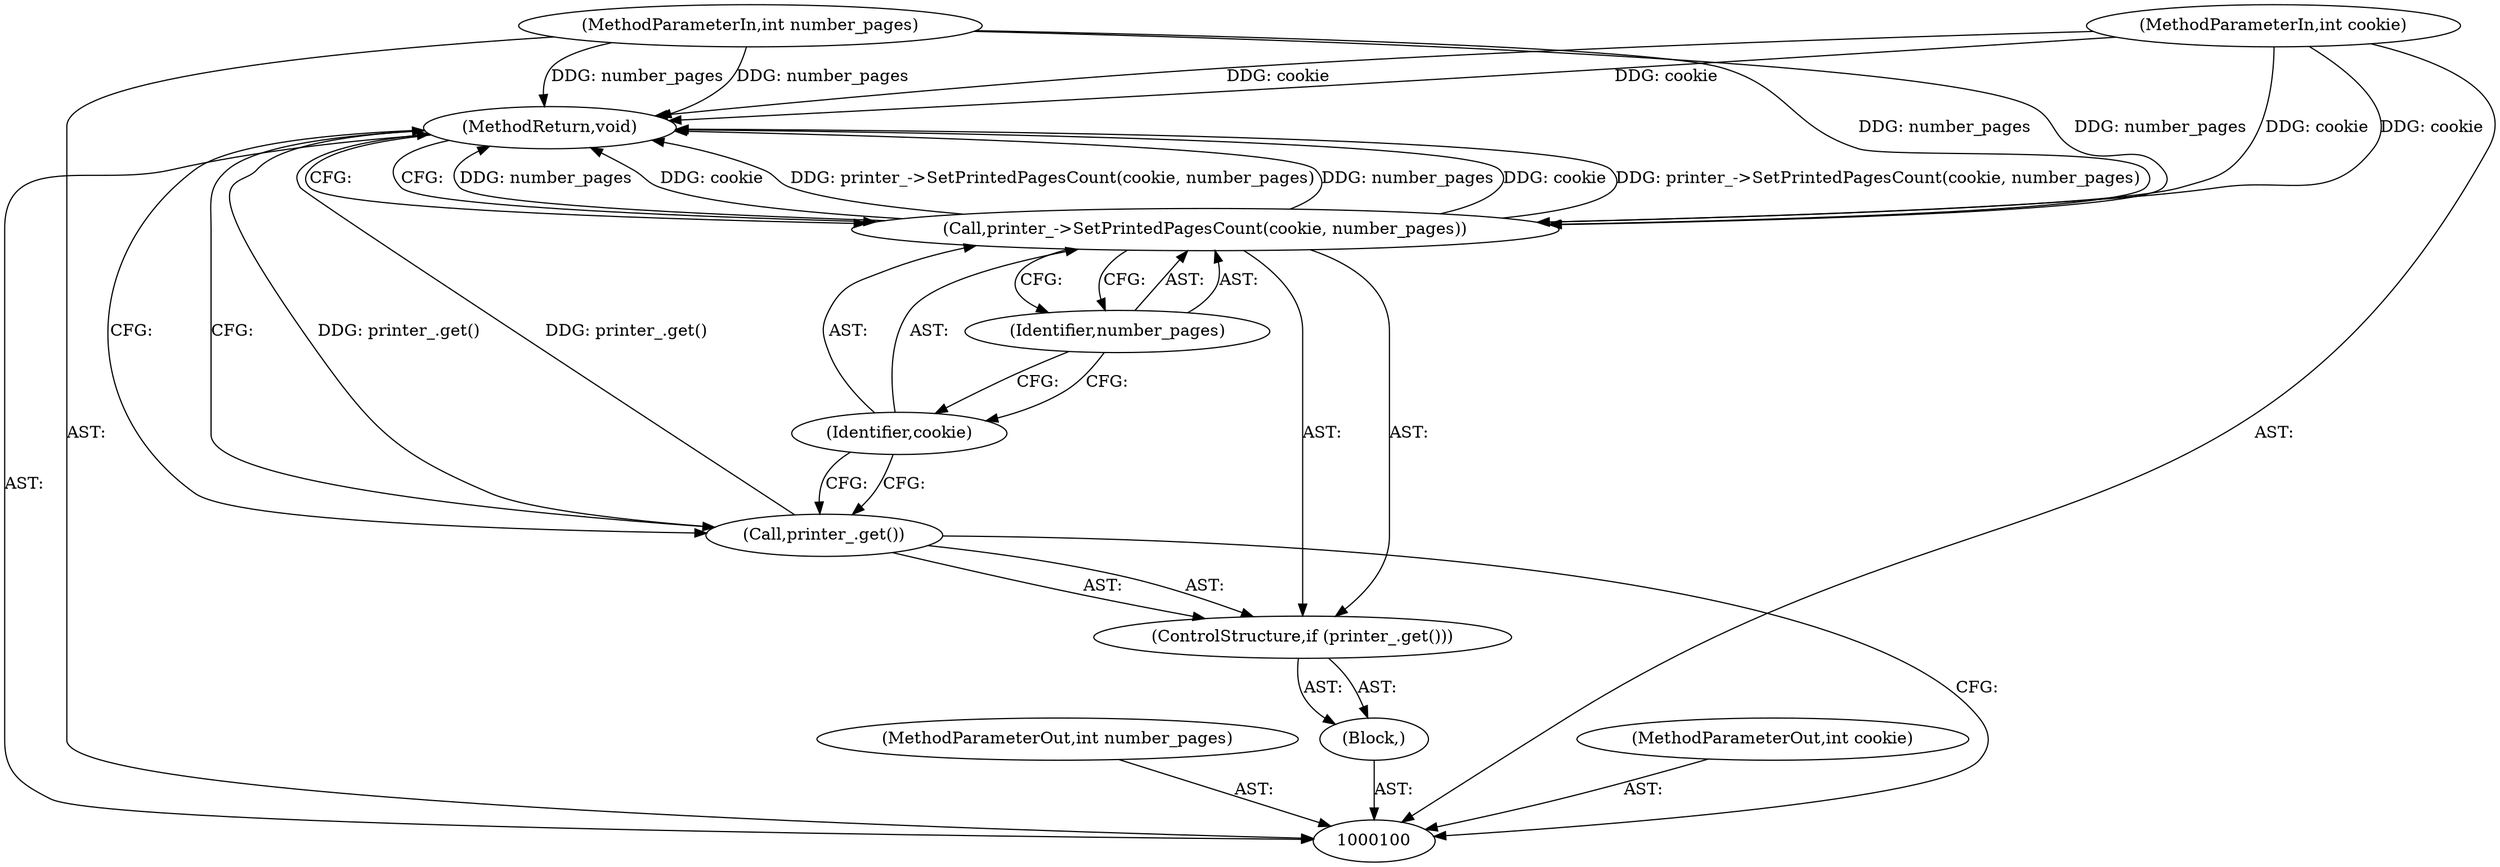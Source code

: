 digraph "1_Chrome_116d0963cadfbf55ef2ec3d13781987c4d80517a_28" {
"1000109" [label="(MethodReturn,void)"];
"1000102" [label="(MethodParameterIn,int number_pages)"];
"1000122" [label="(MethodParameterOut,int number_pages)"];
"1000103" [label="(Block,)"];
"1000101" [label="(MethodParameterIn,int cookie)"];
"1000121" [label="(MethodParameterOut,int cookie)"];
"1000104" [label="(ControlStructure,if (printer_.get()))"];
"1000105" [label="(Call,printer_.get())"];
"1000107" [label="(Identifier,cookie)"];
"1000106" [label="(Call,printer_->SetPrintedPagesCount(cookie, number_pages))"];
"1000108" [label="(Identifier,number_pages)"];
"1000109" -> "1000100"  [label="AST: "];
"1000109" -> "1000106"  [label="CFG: "];
"1000109" -> "1000105"  [label="CFG: "];
"1000106" -> "1000109"  [label="DDG: number_pages"];
"1000106" -> "1000109"  [label="DDG: cookie"];
"1000106" -> "1000109"  [label="DDG: printer_->SetPrintedPagesCount(cookie, number_pages)"];
"1000105" -> "1000109"  [label="DDG: printer_.get()"];
"1000102" -> "1000109"  [label="DDG: number_pages"];
"1000101" -> "1000109"  [label="DDG: cookie"];
"1000102" -> "1000100"  [label="AST: "];
"1000102" -> "1000109"  [label="DDG: number_pages"];
"1000102" -> "1000106"  [label="DDG: number_pages"];
"1000122" -> "1000100"  [label="AST: "];
"1000103" -> "1000100"  [label="AST: "];
"1000104" -> "1000103"  [label="AST: "];
"1000101" -> "1000100"  [label="AST: "];
"1000101" -> "1000109"  [label="DDG: cookie"];
"1000101" -> "1000106"  [label="DDG: cookie"];
"1000121" -> "1000100"  [label="AST: "];
"1000104" -> "1000103"  [label="AST: "];
"1000105" -> "1000104"  [label="AST: "];
"1000106" -> "1000104"  [label="AST: "];
"1000105" -> "1000104"  [label="AST: "];
"1000105" -> "1000100"  [label="CFG: "];
"1000107" -> "1000105"  [label="CFG: "];
"1000109" -> "1000105"  [label="CFG: "];
"1000105" -> "1000109"  [label="DDG: printer_.get()"];
"1000107" -> "1000106"  [label="AST: "];
"1000107" -> "1000105"  [label="CFG: "];
"1000108" -> "1000107"  [label="CFG: "];
"1000106" -> "1000104"  [label="AST: "];
"1000106" -> "1000108"  [label="CFG: "];
"1000107" -> "1000106"  [label="AST: "];
"1000108" -> "1000106"  [label="AST: "];
"1000109" -> "1000106"  [label="CFG: "];
"1000106" -> "1000109"  [label="DDG: number_pages"];
"1000106" -> "1000109"  [label="DDG: cookie"];
"1000106" -> "1000109"  [label="DDG: printer_->SetPrintedPagesCount(cookie, number_pages)"];
"1000101" -> "1000106"  [label="DDG: cookie"];
"1000102" -> "1000106"  [label="DDG: number_pages"];
"1000108" -> "1000106"  [label="AST: "];
"1000108" -> "1000107"  [label="CFG: "];
"1000106" -> "1000108"  [label="CFG: "];
}
